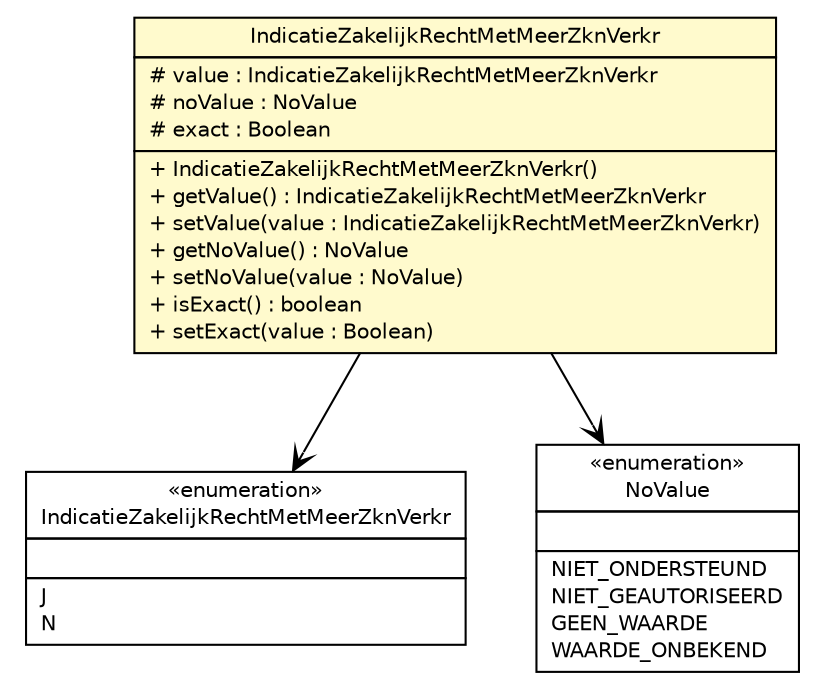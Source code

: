 #!/usr/local/bin/dot
#
# Class diagram 
# Generated by UMLGraph version R5_6-24-gf6e263 (http://www.umlgraph.org/)
#

digraph G {
	edge [fontname="Helvetica",fontsize=10,labelfontname="Helvetica",labelfontsize=10];
	node [fontname="Helvetica",fontsize=10,shape=plaintext];
	nodesep=0.25;
	ranksep=0.5;
	// nl.egem.stuf.sector.bg._0204.IndicatieZakelijkRechtMetMeerZknVerkr
	c95678 [label=<<table title="nl.egem.stuf.sector.bg._0204.IndicatieZakelijkRechtMetMeerZknVerkr" border="0" cellborder="1" cellspacing="0" cellpadding="2" port="p" href="./IndicatieZakelijkRechtMetMeerZknVerkr.html">
		<tr><td><table border="0" cellspacing="0" cellpadding="1">
<tr><td align="center" balign="center"> &#171;enumeration&#187; </td></tr>
<tr><td align="center" balign="center"> IndicatieZakelijkRechtMetMeerZknVerkr </td></tr>
		</table></td></tr>
		<tr><td><table border="0" cellspacing="0" cellpadding="1">
<tr><td align="left" balign="left">  </td></tr>
		</table></td></tr>
		<tr><td><table border="0" cellspacing="0" cellpadding="1">
<tr><td align="left" balign="left"> J </td></tr>
<tr><td align="left" balign="left"> N </td></tr>
		</table></td></tr>
		</table>>, URL="./IndicatieZakelijkRechtMetMeerZknVerkr.html", fontname="Helvetica", fontcolor="black", fontsize=10.0];
	// nl.egem.stuf.sector.bg._0204.KDOZKRRel.IndicatieZakelijkRechtMetMeerZknVerkr
	c95835 [label=<<table title="nl.egem.stuf.sector.bg._0204.KDOZKRRel.IndicatieZakelijkRechtMetMeerZknVerkr" border="0" cellborder="1" cellspacing="0" cellpadding="2" port="p" bgcolor="lemonChiffon" href="./KDOZKRRel.IndicatieZakelijkRechtMetMeerZknVerkr.html">
		<tr><td><table border="0" cellspacing="0" cellpadding="1">
<tr><td align="center" balign="center"> IndicatieZakelijkRechtMetMeerZknVerkr </td></tr>
		</table></td></tr>
		<tr><td><table border="0" cellspacing="0" cellpadding="1">
<tr><td align="left" balign="left"> # value : IndicatieZakelijkRechtMetMeerZknVerkr </td></tr>
<tr><td align="left" balign="left"> # noValue : NoValue </td></tr>
<tr><td align="left" balign="left"> # exact : Boolean </td></tr>
		</table></td></tr>
		<tr><td><table border="0" cellspacing="0" cellpadding="1">
<tr><td align="left" balign="left"> + IndicatieZakelijkRechtMetMeerZknVerkr() </td></tr>
<tr><td align="left" balign="left"> + getValue() : IndicatieZakelijkRechtMetMeerZknVerkr </td></tr>
<tr><td align="left" balign="left"> + setValue(value : IndicatieZakelijkRechtMetMeerZknVerkr) </td></tr>
<tr><td align="left" balign="left"> + getNoValue() : NoValue </td></tr>
<tr><td align="left" balign="left"> + setNoValue(value : NoValue) </td></tr>
<tr><td align="left" balign="left"> + isExact() : boolean </td></tr>
<tr><td align="left" balign="left"> + setExact(value : Boolean) </td></tr>
		</table></td></tr>
		</table>>, URL="./KDOZKRRel.IndicatieZakelijkRechtMetMeerZknVerkr.html", fontname="Helvetica", fontcolor="black", fontsize=10.0];
	// nl.egem.stuf.stuf0204.NoValue
	c96147 [label=<<table title="nl.egem.stuf.stuf0204.NoValue" border="0" cellborder="1" cellspacing="0" cellpadding="2" port="p" href="../../../stuf0204/NoValue.html">
		<tr><td><table border="0" cellspacing="0" cellpadding="1">
<tr><td align="center" balign="center"> &#171;enumeration&#187; </td></tr>
<tr><td align="center" balign="center"> NoValue </td></tr>
		</table></td></tr>
		<tr><td><table border="0" cellspacing="0" cellpadding="1">
<tr><td align="left" balign="left">  </td></tr>
		</table></td></tr>
		<tr><td><table border="0" cellspacing="0" cellpadding="1">
<tr><td align="left" balign="left"> NIET_ONDERSTEUND </td></tr>
<tr><td align="left" balign="left"> NIET_GEAUTORISEERD </td></tr>
<tr><td align="left" balign="left"> GEEN_WAARDE </td></tr>
<tr><td align="left" balign="left"> WAARDE_ONBEKEND </td></tr>
		</table></td></tr>
		</table>>, URL="../../../stuf0204/NoValue.html", fontname="Helvetica", fontcolor="black", fontsize=10.0];
	// nl.egem.stuf.sector.bg._0204.KDOZKRRel.IndicatieZakelijkRechtMetMeerZknVerkr NAVASSOC nl.egem.stuf.sector.bg._0204.IndicatieZakelijkRechtMetMeerZknVerkr
	c95835:p -> c95678:p [taillabel="", label="", headlabel="", fontname="Helvetica", fontcolor="black", fontsize=10.0, color="black", arrowhead=open];
	// nl.egem.stuf.sector.bg._0204.KDOZKRRel.IndicatieZakelijkRechtMetMeerZknVerkr NAVASSOC nl.egem.stuf.stuf0204.NoValue
	c95835:p -> c96147:p [taillabel="", label="", headlabel="", fontname="Helvetica", fontcolor="black", fontsize=10.0, color="black", arrowhead=open];
}

